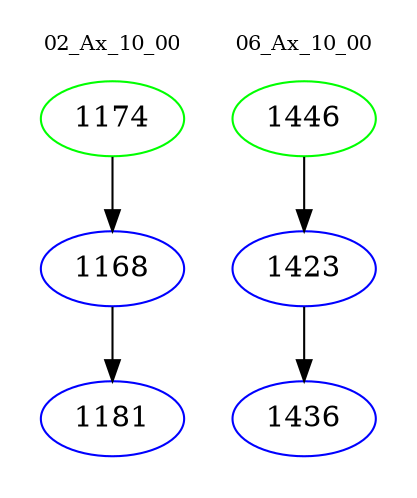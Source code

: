 digraph{
subgraph cluster_0 {
color = white
label = "02_Ax_10_00";
fontsize=10;
T0_1174 [label="1174", color="green"]
T0_1174 -> T0_1168 [color="black"]
T0_1168 [label="1168", color="blue"]
T0_1168 -> T0_1181 [color="black"]
T0_1181 [label="1181", color="blue"]
}
subgraph cluster_1 {
color = white
label = "06_Ax_10_00";
fontsize=10;
T1_1446 [label="1446", color="green"]
T1_1446 -> T1_1423 [color="black"]
T1_1423 [label="1423", color="blue"]
T1_1423 -> T1_1436 [color="black"]
T1_1436 [label="1436", color="blue"]
}
}
